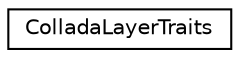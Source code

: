 digraph "クラス階層図"
{
  edge [fontname="Helvetica",fontsize="10",labelfontname="Helvetica",labelfontsize="10"];
  node [fontname="Helvetica",fontsize="10",shape=record];
  rankdir="LR";
  Node0 [label="ColladaLayerTraits",height=0.2,width=0.4,color="black", fillcolor="white", style="filled",URL="$struct_collada_layer_traits.html"];
}
